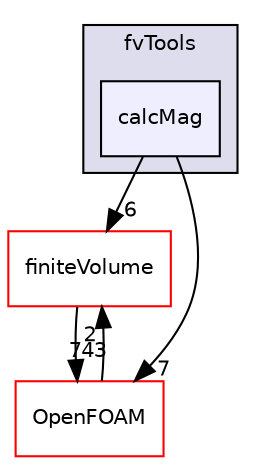 digraph "src/postProcessing/functionObjects/fvTools/calcMag" {
  bgcolor=transparent;
  compound=true
  node [ fontsize="10", fontname="Helvetica"];
  edge [ labelfontsize="10", labelfontname="Helvetica"];
  subgraph clusterdir_968d740a125fac5a9438cf439486387f {
    graph [ bgcolor="#ddddee", pencolor="black", label="fvTools" fontname="Helvetica", fontsize="10", URL="dir_968d740a125fac5a9438cf439486387f.html"]
  dir_f1881e2b86e91ad214e5a8c87bc5119b [shape=box, label="calcMag", style="filled", fillcolor="#eeeeff", pencolor="black", URL="dir_f1881e2b86e91ad214e5a8c87bc5119b.html"];
  }
  dir_9bd15774b555cf7259a6fa18f99fe99b [shape=box label="finiteVolume" color="red" URL="dir_9bd15774b555cf7259a6fa18f99fe99b.html"];
  dir_c5473ff19b20e6ec4dfe5c310b3778a8 [shape=box label="OpenFOAM" color="red" URL="dir_c5473ff19b20e6ec4dfe5c310b3778a8.html"];
  dir_9bd15774b555cf7259a6fa18f99fe99b->dir_c5473ff19b20e6ec4dfe5c310b3778a8 [headlabel="743", labeldistance=1.5 headhref="dir_000895_001893.html"];
  dir_f1881e2b86e91ad214e5a8c87bc5119b->dir_9bd15774b555cf7259a6fa18f99fe99b [headlabel="6", labeldistance=1.5 headhref="dir_002496_000895.html"];
  dir_f1881e2b86e91ad214e5a8c87bc5119b->dir_c5473ff19b20e6ec4dfe5c310b3778a8 [headlabel="7", labeldistance=1.5 headhref="dir_002496_001893.html"];
  dir_c5473ff19b20e6ec4dfe5c310b3778a8->dir_9bd15774b555cf7259a6fa18f99fe99b [headlabel="2", labeldistance=1.5 headhref="dir_001893_000895.html"];
}
